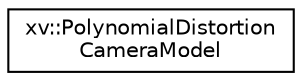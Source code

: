digraph "Graphical Class Hierarchy"
{
 // LATEX_PDF_SIZE
  edge [fontname="Helvetica",fontsize="10",labelfontname="Helvetica",labelfontsize="10"];
  node [fontname="Helvetica",fontsize="10",shape=record];
  rankdir="LR";
  Node0 [label="xv::PolynomialDistortion\lCameraModel",height=0.2,width=0.4,color="black", fillcolor="white", style="filled",URL="$structxv_1_1PolynomialDistortionCameraModel.html",tooltip="Polynomial Distortion Model for camera intrisics."];
}
